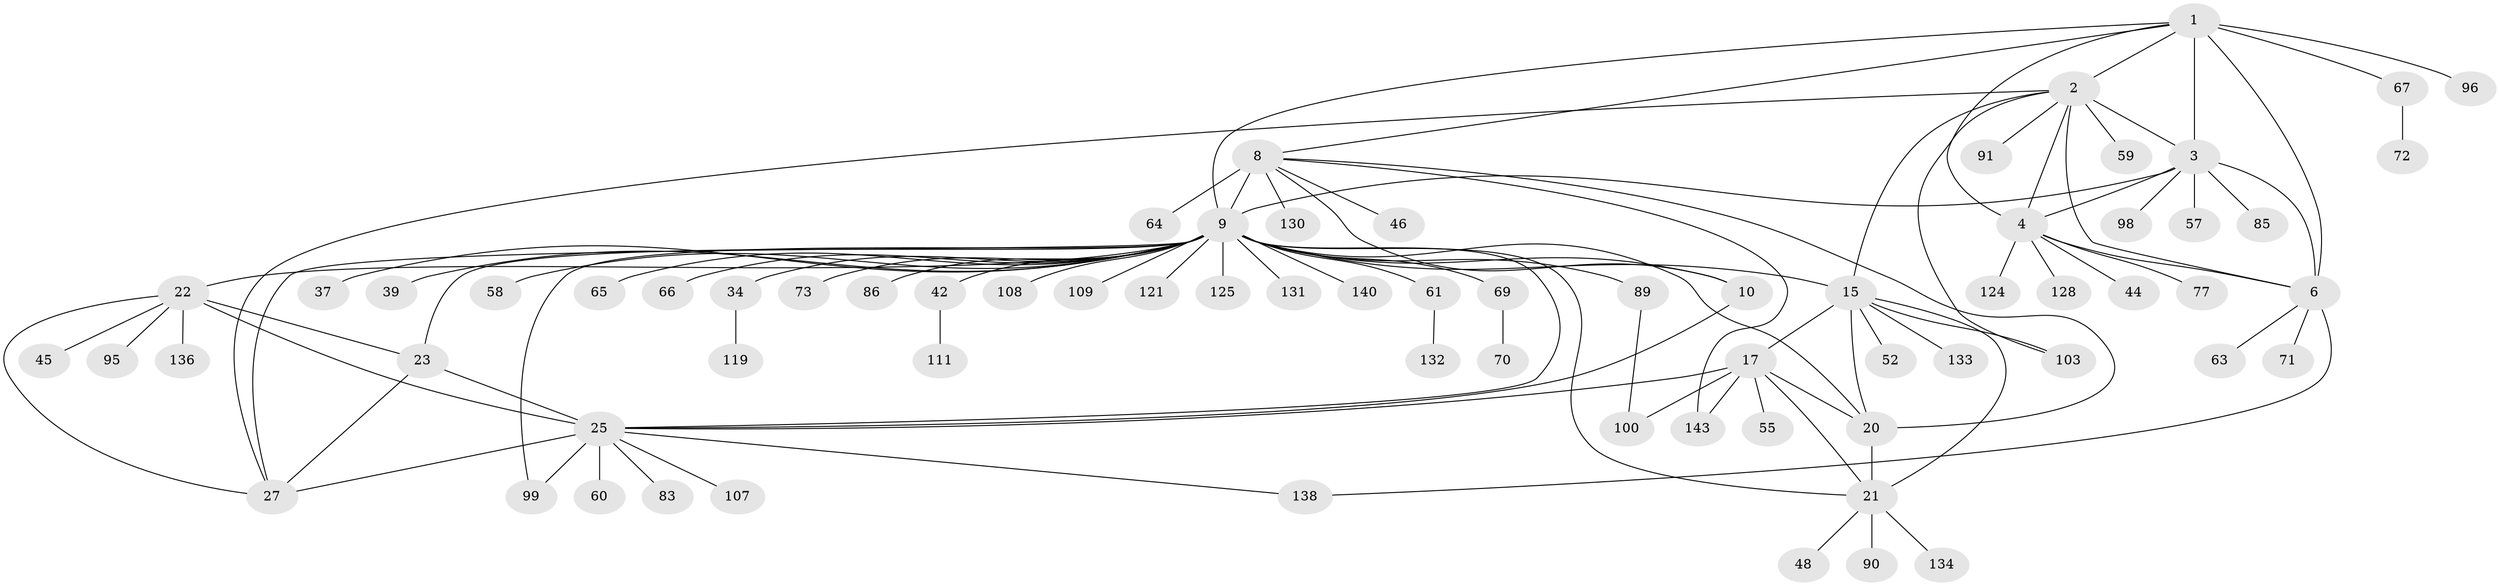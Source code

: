 // original degree distribution, {9: 0.04861111111111111, 11: 0.034722222222222224, 10: 0.027777777777777776, 8: 0.06944444444444445, 12: 0.020833333333333332, 7: 0.020833333333333332, 6: 0.006944444444444444, 13: 0.006944444444444444, 15: 0.006944444444444444, 1: 0.5486111111111112, 3: 0.027777777777777776, 4: 0.013888888888888888, 2: 0.16666666666666666}
// Generated by graph-tools (version 1.1) at 2025/15/03/09/25 04:15:49]
// undirected, 72 vertices, 101 edges
graph export_dot {
graph [start="1"]
  node [color=gray90,style=filled];
  1 [super="+5+53"];
  2;
  3 [super="+92"];
  4;
  6 [super="+68+7"];
  8;
  9 [super="+43+11+13"];
  10;
  15 [super="+97+16"];
  17 [super="+19+129"];
  20 [super="+104+79"];
  21;
  22 [super="+24"];
  23;
  25 [super="+84+26+81"];
  27 [super="+126+74+54"];
  34 [super="+41"];
  37;
  39 [super="+50+51+142"];
  42 [super="+120"];
  44;
  45;
  46;
  48;
  52;
  55;
  57;
  58;
  59;
  60;
  61;
  63;
  64;
  65 [super="+75"];
  66;
  67 [super="+102+112"];
  69;
  70;
  71;
  72;
  73;
  77;
  83 [super="+137"];
  85;
  86;
  89 [super="+116"];
  90;
  91;
  95;
  96;
  98;
  99;
  100;
  103;
  107 [super="+118"];
  108 [super="+135"];
  109;
  111;
  119;
  121;
  124;
  125;
  128;
  130;
  131;
  132;
  133;
  134;
  136;
  138;
  140;
  143;
  1 -- 2 [weight=2];
  1 -- 3 [weight=2];
  1 -- 4 [weight=2];
  1 -- 6 [weight=4];
  1 -- 8;
  1 -- 67;
  1 -- 96;
  1 -- 9;
  2 -- 3;
  2 -- 4;
  2 -- 6 [weight=2];
  2 -- 27;
  2 -- 59;
  2 -- 91;
  2 -- 103;
  2 -- 15;
  3 -- 4;
  3 -- 6 [weight=2];
  3 -- 57;
  3 -- 85;
  3 -- 98;
  3 -- 9;
  4 -- 6 [weight=2];
  4 -- 44;
  4 -- 77;
  4 -- 124;
  4 -- 128;
  6 -- 71;
  6 -- 138;
  6 -- 63;
  8 -- 9 [weight=5];
  8 -- 10;
  8 -- 20;
  8 -- 46;
  8 -- 64;
  8 -- 130;
  8 -- 143;
  9 -- 10 [weight=5];
  9 -- 66;
  9 -- 20 [weight=2];
  9 -- 69;
  9 -- 73;
  9 -- 140;
  9 -- 22 [weight=2];
  9 -- 23;
  9 -- 25 [weight=3];
  9 -- 27;
  9 -- 99;
  9 -- 108;
  9 -- 125;
  9 -- 61;
  9 -- 65;
  9 -- 131;
  9 -- 15;
  9 -- 21;
  9 -- 86;
  9 -- 89 [weight=2];
  9 -- 34 [weight=6];
  9 -- 37;
  9 -- 39;
  9 -- 42;
  9 -- 109;
  9 -- 121;
  9 -- 58;
  10 -- 25;
  15 -- 17 [weight=6];
  15 -- 20 [weight=3];
  15 -- 21 [weight=3];
  15 -- 103;
  15 -- 133;
  15 -- 52;
  17 -- 20 [weight=2];
  17 -- 21 [weight=2];
  17 -- 143;
  17 -- 100;
  17 -- 55;
  17 -- 25;
  20 -- 21;
  21 -- 48;
  21 -- 90;
  21 -- 134;
  22 -- 23 [weight=2];
  22 -- 25 [weight=4];
  22 -- 27 [weight=2];
  22 -- 45;
  22 -- 136;
  22 -- 95;
  23 -- 25 [weight=2];
  23 -- 27;
  25 -- 27 [weight=2];
  25 -- 60;
  25 -- 99;
  25 -- 107;
  25 -- 138;
  25 -- 83;
  34 -- 119;
  42 -- 111;
  61 -- 132;
  67 -- 72;
  69 -- 70;
  89 -- 100;
}
